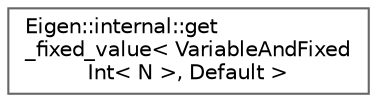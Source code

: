 digraph "Graphical Class Hierarchy"
{
 // LATEX_PDF_SIZE
  bgcolor="transparent";
  edge [fontname=Helvetica,fontsize=10,labelfontname=Helvetica,labelfontsize=10];
  node [fontname=Helvetica,fontsize=10,shape=box,height=0.2,width=0.4];
  rankdir="LR";
  Node0 [id="Node000000",label="Eigen::internal::get\l_fixed_value\< VariableAndFixed\lInt\< N \>, Default \>",height=0.2,width=0.4,color="grey40", fillcolor="white", style="filled",URL="$structEigen_1_1internal_1_1get__fixed__value_3_01VariableAndFixedInt_3_01N_01_4_00_01Default_01_4.html",tooltip=" "];
}
